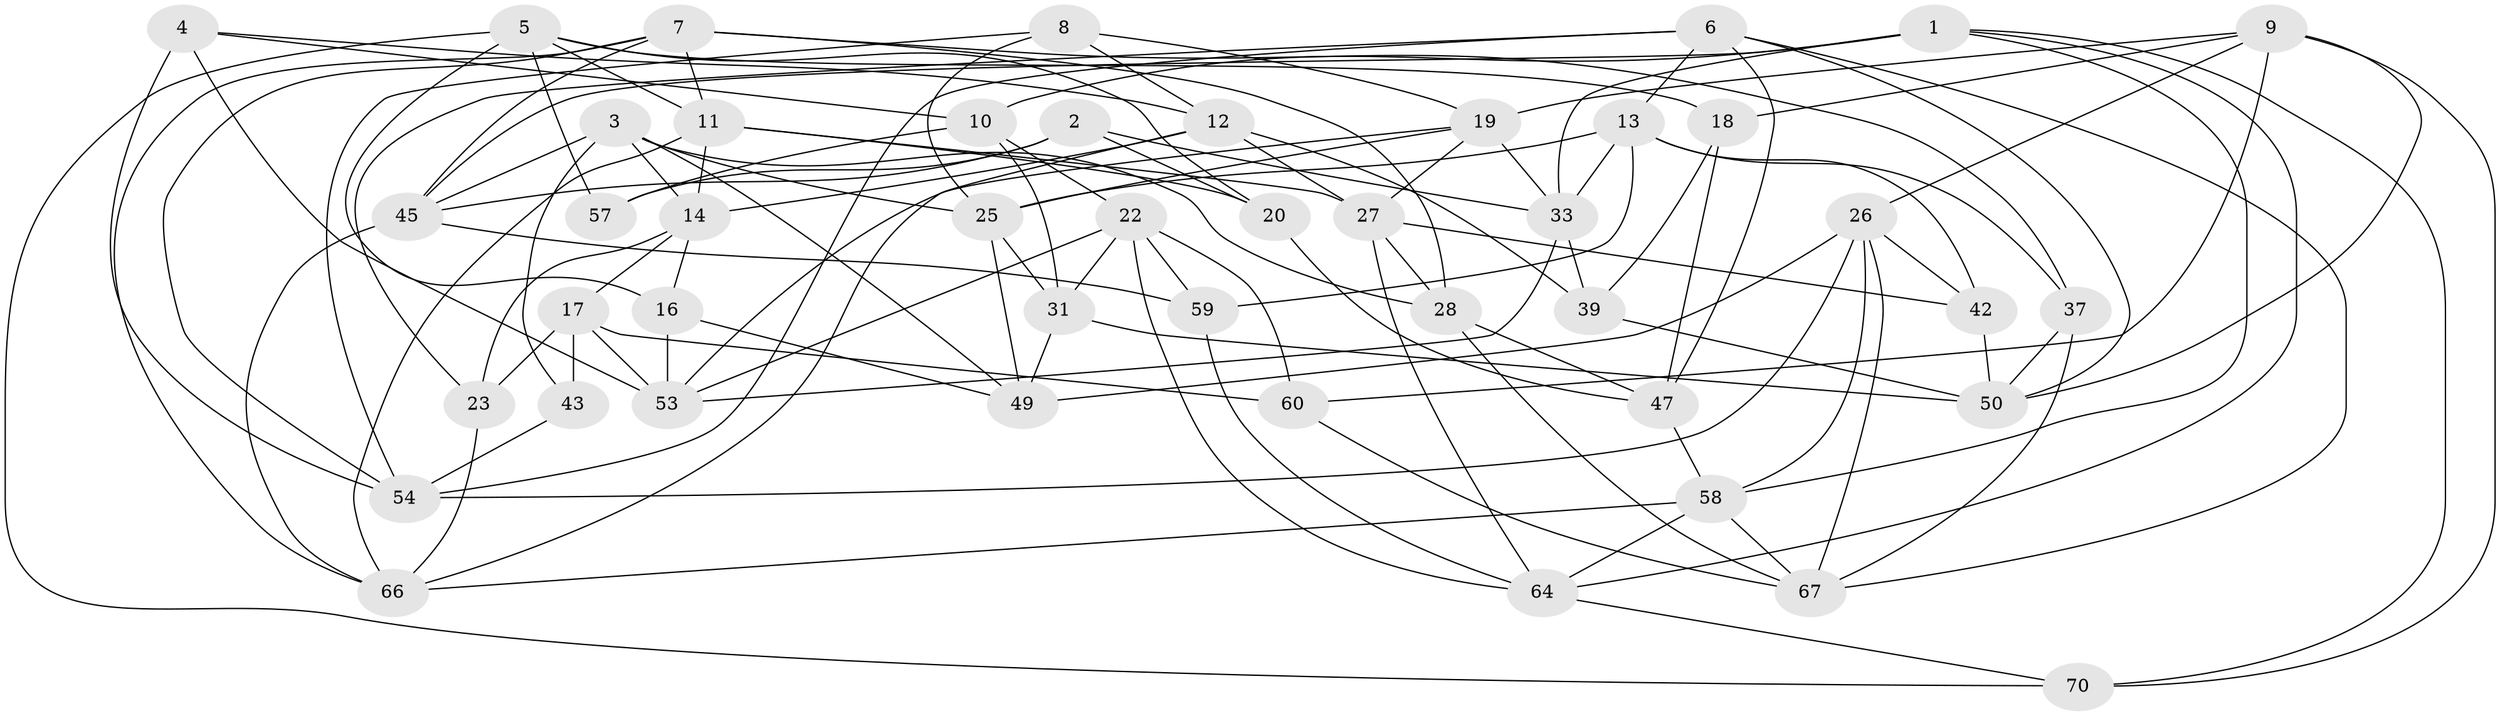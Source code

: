// Generated by graph-tools (version 1.1) at 2025/24/03/03/25 07:24:26]
// undirected, 45 vertices, 116 edges
graph export_dot {
graph [start="1"]
  node [color=gray90,style=filled];
  1 [super="+48"];
  2;
  3 [super="+56"];
  4;
  5 [super="+46"];
  6 [super="+61"];
  7 [super="+15"];
  8;
  9 [super="+41"];
  10 [super="+52"];
  11 [super="+24"];
  12 [super="+36"];
  13 [super="+51"];
  14 [super="+29"];
  16;
  17 [super="+21"];
  18;
  19 [super="+30"];
  20;
  22 [super="+34"];
  23;
  25 [super="+63"];
  26 [super="+38"];
  27 [super="+40"];
  28 [super="+32"];
  31 [super="+44"];
  33 [super="+35"];
  37;
  39;
  42;
  43;
  45 [super="+72"];
  47 [super="+68"];
  49 [super="+62"];
  50 [super="+75"];
  53 [super="+55"];
  54 [super="+71"];
  57;
  58 [super="+65"];
  59;
  60;
  64 [super="+69"];
  66 [super="+73"];
  67 [super="+74"];
  70;
  1 -- 33;
  1 -- 70;
  1 -- 10;
  1 -- 58;
  1 -- 45;
  1 -- 64;
  2 -- 20;
  2 -- 45;
  2 -- 57;
  2 -- 33;
  3 -- 25;
  3 -- 45;
  3 -- 49;
  3 -- 28;
  3 -- 43;
  3 -- 14;
  4 -- 12;
  4 -- 10;
  4 -- 54;
  4 -- 53;
  5 -- 16;
  5 -- 57;
  5 -- 18;
  5 -- 20;
  5 -- 70;
  5 -- 11;
  6 -- 13;
  6 -- 67;
  6 -- 23;
  6 -- 50;
  6 -- 47;
  6 -- 54;
  7 -- 54;
  7 -- 11;
  7 -- 28;
  7 -- 66;
  7 -- 45;
  7 -- 37;
  8 -- 54;
  8 -- 19;
  8 -- 25;
  8 -- 12;
  9 -- 60;
  9 -- 18;
  9 -- 26;
  9 -- 50;
  9 -- 70;
  9 -- 19;
  10 -- 22;
  10 -- 57 [weight=2];
  10 -- 31;
  11 -- 14;
  11 -- 66;
  11 -- 27;
  11 -- 20;
  12 -- 14;
  12 -- 66;
  12 -- 27;
  12 -- 39;
  13 -- 37;
  13 -- 25;
  13 -- 33;
  13 -- 42;
  13 -- 59;
  14 -- 23;
  14 -- 16;
  14 -- 17;
  16 -- 49;
  16 -- 53;
  17 -- 53;
  17 -- 43 [weight=2];
  17 -- 60;
  17 -- 23;
  18 -- 39;
  18 -- 47;
  19 -- 25;
  19 -- 53;
  19 -- 27;
  19 -- 33;
  20 -- 47;
  22 -- 60;
  22 -- 53;
  22 -- 59;
  22 -- 31;
  22 -- 64;
  23 -- 66;
  25 -- 49;
  25 -- 31;
  26 -- 54;
  26 -- 58;
  26 -- 42;
  26 -- 49;
  26 -- 67;
  27 -- 28;
  27 -- 64;
  27 -- 42;
  28 -- 67;
  28 -- 47 [weight=2];
  31 -- 49 [weight=2];
  31 -- 50;
  33 -- 39;
  33 -- 53;
  37 -- 50;
  37 -- 67;
  39 -- 50;
  42 -- 50;
  43 -- 54;
  45 -- 59;
  45 -- 66;
  47 -- 58;
  58 -- 67;
  58 -- 64;
  58 -- 66;
  59 -- 64;
  60 -- 67;
  64 -- 70;
}
